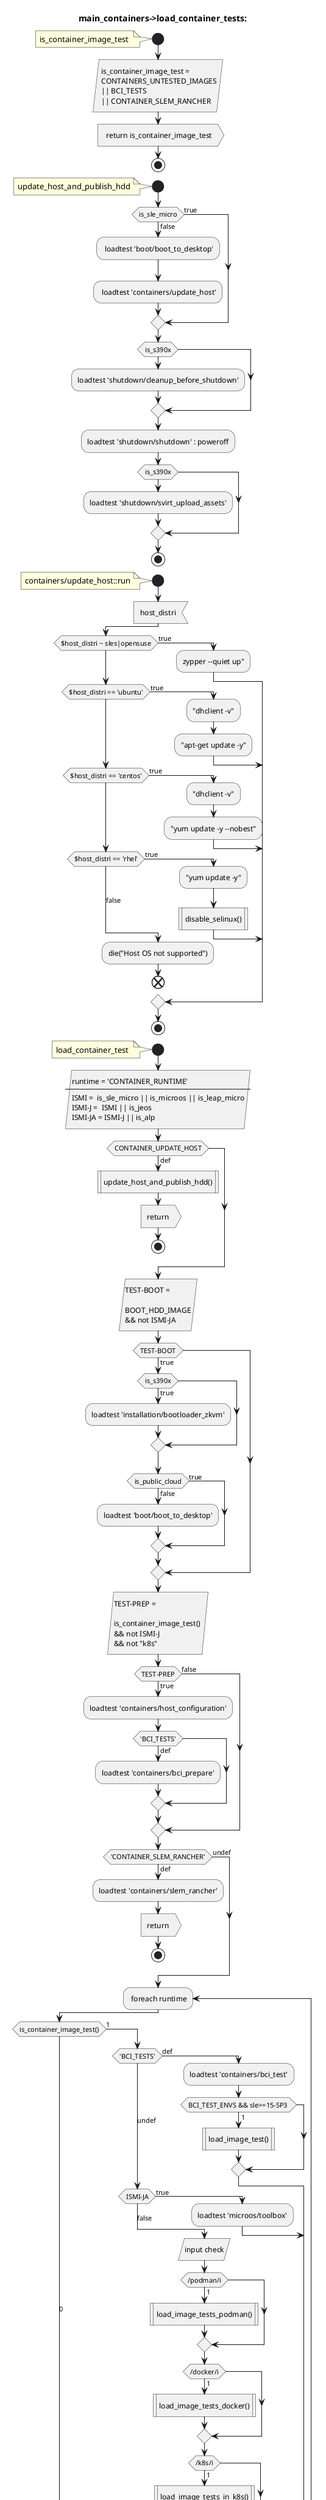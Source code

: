 @startuml
!pragma useVerticalIf on

title main_containers->load_container_tests:
' ========
' Description:
'  UML metalanguage of test code in:
'  https://github.com/os-autoinst/os-autoinst-distri-opensuse/blob/master/lib/main_containers.pm
'    sub load_container_tests

' Author: Maurizio Dati - mdati@suse.com
' =========



'# SUSE's openQA tests
'#
'# Copyright 2021 SUSE LLC
'# SPDX-License-Identifier: FSFAP

'# Summary: module loader of container tests
'# Maintainer: qa-c@suse.de

' package main_containers;
' use base 'Exporter';
' use Exporter;
' use utils;
' use version_utils;
' use main_common qw(loadtest boot_hdd_image);
' use testapi qw(check_var get_required_var get_var set_var);
' use Utils::Architectures;
' use Utils::Backends;
' use strict;
' use warnings;
' 
' our @EXPORT = qw(
'   is_container_test
'   load_container_tests
'   load_host_tests_podman
'   load_image_test
'   load_3rd_party_image_test
'   load_container_engine_test
' );
' 
' sub is_container_test {
'     return get_var('CONTAINER_RUNTIME', 0);
' }
start
note
is_container_image_test 
end note

: is_container_image_test = 
 CONTAINERS_UNTESTED_IMAGES
 || BCI_TESTS
 || CONTAINER_SLEM_RANCHER/

: return is_container_image_test>
stop

' sub is_expanded_support_host {
'     # returns if booted image is RedHat Expanded Support
'     return get_var("HDD_1") =~ /sles-es/;
' }
' 
' sub is_ubuntu_host {
'     # returns if booted image is Ubuntu
'     return get_var("HDD_1") =~ /ubuntu/;
' }
' 
' sub load_image_test {
'     my ($run_args) = @_;
'     loadtest('containers/image', run_args => $run_args, name => 'image_' . $run_args->{runtime});
' }
' 
' sub load_3rd_party_image_test {
'     my ($run_args) = @_;
'     loadtest('containers/third_party_images', run_args => $run_args, name => $run_args->{runtime} . '_3rd_party_images');
' }
' 
' sub load_container_engine_test {
'     my ($run_args) = @_;
'     loadtest('containers/container_engine', run_args => $run_args, name => $run_args->{runtime});
' }
' 
' sub load_container_helm {
'     my ($run_args, $backend) = @_;
'     loadtest('containers/helm', run_args => $run_args, name => $run_args->{runtime} . "_" . $backend);
' }
' 
' sub load_image_tests_podman {
'     my ($run_args) = @_;
'     load_image_test($run_args);
' }
' 
' sub load_image_tests_docker {
'     my ($run_args) = @_;
'     load_image_test($run_args);
'     # container_diff package is not avaiable for <=15 in aarch64
'     # Also, we don't want to run it on 3rd party hosts
'     unless ((is_sle("<=15") and is_aarch64) || get_var('CONTAINERS_NO_SUSE_OS')) {
'         loadtest 'containers/container_diff';
'     }
' }
' 
' sub load_host_tests_podman {
'     my ($run_args) = @_;
'     # podman package is only available as of 15-SP1
'     unless (is_sle("<15-sp1")) {
'         load_container_engine_test($run_args);
'         # In Public Cloud we don't have internal resources
'         load_image_test($run_args) unless is_public_cloud || is_alp;
'         load_3rd_party_image_test($run_args);
'         loadtest 'containers/podman_pods';
'         # Firewall is not installed in JeOS OpenStack, MicroOS and Public Cloud images
'         loadtest 'containers/podman_firewall' unless (is_public_cloud || is_openstack || is_microos || is_alp);
'         # Buildah is not available in SLE Micro and MicroOS
'         loadtest 'containers/buildah' unless (is_sle_micro || is_microos || is_leap_micro || is_alp);
'         # https://github.com/containers/podman/issues/5732#issuecomment-610222293
'         # exclude rootless poman on public cloud because of cgroups2 special settings
'         loadtest 'containers/rootless_podman' unless (is_sle('=15-sp1') || is_openstack || is_public_cloud);
'     }
' }
' 
' sub load_host_tests_docker {
'     my ($run_args) = @_;
'     load_container_engine_test($run_args);
'     # In Public Cloud we don't have internal resources
'     load_image_test($run_args) unless is_public_cloud || is_alp;
'     load_3rd_party_image_test($run_args);
'     # Firewall is not installed in Public Cloud, JeOS OpenStack and MicroOS but it is in SLE Micro
'     loadtest 'containers/docker_firewall' unless (is_public_cloud || is_openstack || is_microos);
'     unless (is_sle("<=15") && is_aarch64) {
'         # these 2 packages are not avaiable for <=15 (aarch64 only)
'         # zypper-docker is not available in factory and in SLE Micro/MicroOS
'         loadtest 'containers/zypper_docker' unless (is_tumbleweed || is_sle_micro || is_microos || is_leap_micro);
'         loadtest 'containers/docker_runc';
'     }
'     unless (check_var('BETA', 1) || is_sle_micro || is_microos || is_leap_micro) {
'         # These tests use packages from Package Hub, so they are applicable
'         # to maintenance jobs or new products after Beta release
'         # PackageHub is not available in SLE Micro | MicroOS
'         loadtest 'containers/registry' if is_x86_64;
'         loadtest 'containers/docker_compose' unless is_public_cloud;
'     }
'     # works currently only for x86_64, more are coming (poo#103977)
'     # Expected to work for all but JeOS on 15sp4 after
'     # https://github.com/os-autoinst/os-autoinst-distri-opensuse/pull/13860
'     # Disabled on svirt backends (VMWare, Hyper-V and XEN) as the device name might be different than vdX
'     if ((is_x86_64 && is_qemu) && !(is_public_cloud || is_openstack || is_sle_micro || is_microos || is_leap_micro)) {
'         loadtest 'containers/validate_btrfs';
'     }
' }
' 
' sub load_host_tests_containerd_crictl {
'     loadtest 'containers/containerd_crictl';
' }
' 
' sub load_host_tests_containerd_nerdctl {
'     loadtest 'containers/containerd_nerdctl';
' }
' 
' sub load_host_tests_helm {
'     my ($run_args) = @_;
'     my $backends = undef;
' 
'     if (is_sle('15-sp3+')) {
'         $backends = get_var("HELM_K8S_BACKEND", "GKE,EKS,AKS,K3S");
'     } elsif (is_opensuse) {
'         $backends = get_var("HELM_K8S_BACKEND", "K3S");
'     } else {
'         die("Helm backend not supported on this host");
'     }
' 
'     foreach (split(',\s*', $backends)) {
'         push @{$run_args->{backends}}, $_;
'         load_container_helm($run_args, $_);
'     }
' }
' 
' sub load_image_tests_in_k8s {
'     my ($run_args) = @_;
'     my $providers = undef;
' 
'     $providers = get_var("PUBLIC_CLOUD_PROVIDER", "GCE,EC2,AZURE");
' 
'     foreach (split(',\s*', $providers)) {
'         push @{$run_args->{provider}}, $_;
'         loadtest('containers/push_container_image_to_pc', run_args => $run_args, name => "push_container_image_to_" . $_);
'         push @{$run_args->{provider}}, $_;
'         loadtest('containers/run_container_in_k8s', run_args => $run_args, name => "run_container_in_k8s_" . $_);
'     }
' }
' 
start
note 
update_host_and_publish_hdd
end note

'     # Method used to update pre-installed host images, booting
'     # the existing qcow2 and publish a new qcow2
    if (is_sle_micro) then (true)
    else (false)
'         # boot tests and updates are handled already by products/sle-micro/main.pm
'         # we only need to shutdown the VM before publishing the HDD
        : loadtest 'boot/boot_to_desktop';
        : loadtest 'containers/update_host';
    endif

    if (is_s390x) then
        :loadtest 'shutdown/cleanup_before_shutdown';
    endif
    
    :loadtest 'shutdown/shutdown' : poweroff;
    
    if (is_s390x) then
        :loadtest 'shutdown/svirt_upload_assets';
    endif
stop

start
note
containers/update_host::run
end note

    :host_distri<

    if ($host_distri ~ sles|opensuse) then(true)
        :zypper --quiet up";
    elseif ($host_distri == 'ubuntu') then(true)
        :"dhclient -v";
        :"apt-get update -y";
    elseif ($host_distri == 'centos') then(true)
        :"dhclient -v";
        :"yum update -y --nobest";
    elseif ($host_distri == 'rhel') then(true)
        :"yum update -y";
        :disable_selinux()|
    else (false)
        :die("Host OS not supported");
        end
    endif
stop



start
note
load_container_test 
end note

    :runtime = 'CONTAINER_RUNTIME'
    ----
    ISMI =  is_sle_micro || is_microos || is_leap_micro
    ISMI-J =  ISMI || is_jeos 
    ISMI-JA = ISMI-J || is_alp/

    if (CONTAINER_UPDATE_HOST) then (def)
        :update_host_and_publish_hdd()|
        :return>
        stop
    endif

    :TEST-BOOT = 

    BOOT_HDD_IMAGE
    && not ISMI-JA/
    
'    # Need to boot a qcow except in JeOS, SLEM and MicroOS where the system is booted already
    if (TEST-BOOT) then (true)
        if (is_s390x) then (true)
            :loadtest 'installation/bootloader_zkvm';
        endif
        ' # On Public Cloud we're already booted in the SUT
        if (is_public_cloud) then(true);
        else (false)
           :loadtest 'boot/boot_to_desktop';
        endif
    endif

    :TEST-PREP =

    is_container_image_test() 
    && not ISMI-J
    && not "k8s"/
    
    if (TEST-PREP) then(true)

'         # Container Image tests common
         :loadtest 'containers/host_configuration';
          if ('BCI_TESTS') then (def)    
          :loadtest 'containers/bci_prepare';
          endif 
    else (false)
    endif

    if ('CONTAINER_SLEM_RANCHER') then (def)
         :loadtest 'containers/slem_rancher';
         :return>
          stop  
    else (undef)
    endif
' 
    ' foreach (split(',\s*', $runtime)) {

    repeat : foreach runtime
          
'         my $run_args = OpenQA::Test::RunArgs->new();
'         $run_args->{runtime} = $_;
        if (is_container_image_test()) then (1)
            if ('BCI_TESTS') then (def)
                :loadtest 'containers/bci_test';
'                 # For Base image we also run traditional image.pm test
                if (BCI_TEST_ENVS && sle>=15-SP3 ) then(1)
                    :load_image_test()|
                endif
            (undef) elseif (ISMI-JA) then (true)
'                 # Test toolbox image updates
                :loadtest 'microos/toolbox';
            else (false)
                :input check/
                if  (/podman/i) then (1)
                :load_image_tests_podman()|
                endif
                if (/docker/i) then (1)
                :load_image_tests_docker()|
                endif
                if (/k8s/i) then (1)
                :load_image_tests_in_k8s()|
                endif
            endif
        (0) elseif ('REPO_BCI') then(def)
            :loadtest 'containers/host_configuration';
            :loadtest 'containers/bci_repo';
        else (undef)
            : input check/
'             # Container Host tests
            if (/podman/i && ISMI) then (1)
            : loadtest 'microos/toolbox' |
            endif
            if (/podman/i) then (1)
            : load_host_tests_podman() |
            endif
            if (/docker/i) then(1)
            : load_host_tests_docker()|
            endif
            if (/containerd_crictl/i) then(1)
            : load_host_tests_containerd_crictl()|
            endif
            if (/containerd_nerdctl/i) then(1)
            : load_host_tests_containerd_nerdctl()|
            endif
            if (/kubectl/i) then(1)
            : loadtest('containers/kubectl')|
            endif
            if (/helm/i) then (1)
            : load_host_tests_helm()|
            endif 

        endif
    repeatwhile  (runtime)
    if (BCI_TESTS) then(def)
        : loadtest 'containers/bci_logs' ;
    endif
   
   : TEST-DUMP = 

   BCI_TESTS
   || ISMI-J 
   || is_public_cloud 
   || is_ubuntu_host 
   || is_expanded_support_host /

   if (TEST-DUMP) then (true)
   else (not)
        : loadtest 'console/coredump_collect'; 
   endif
stop

@enduml

